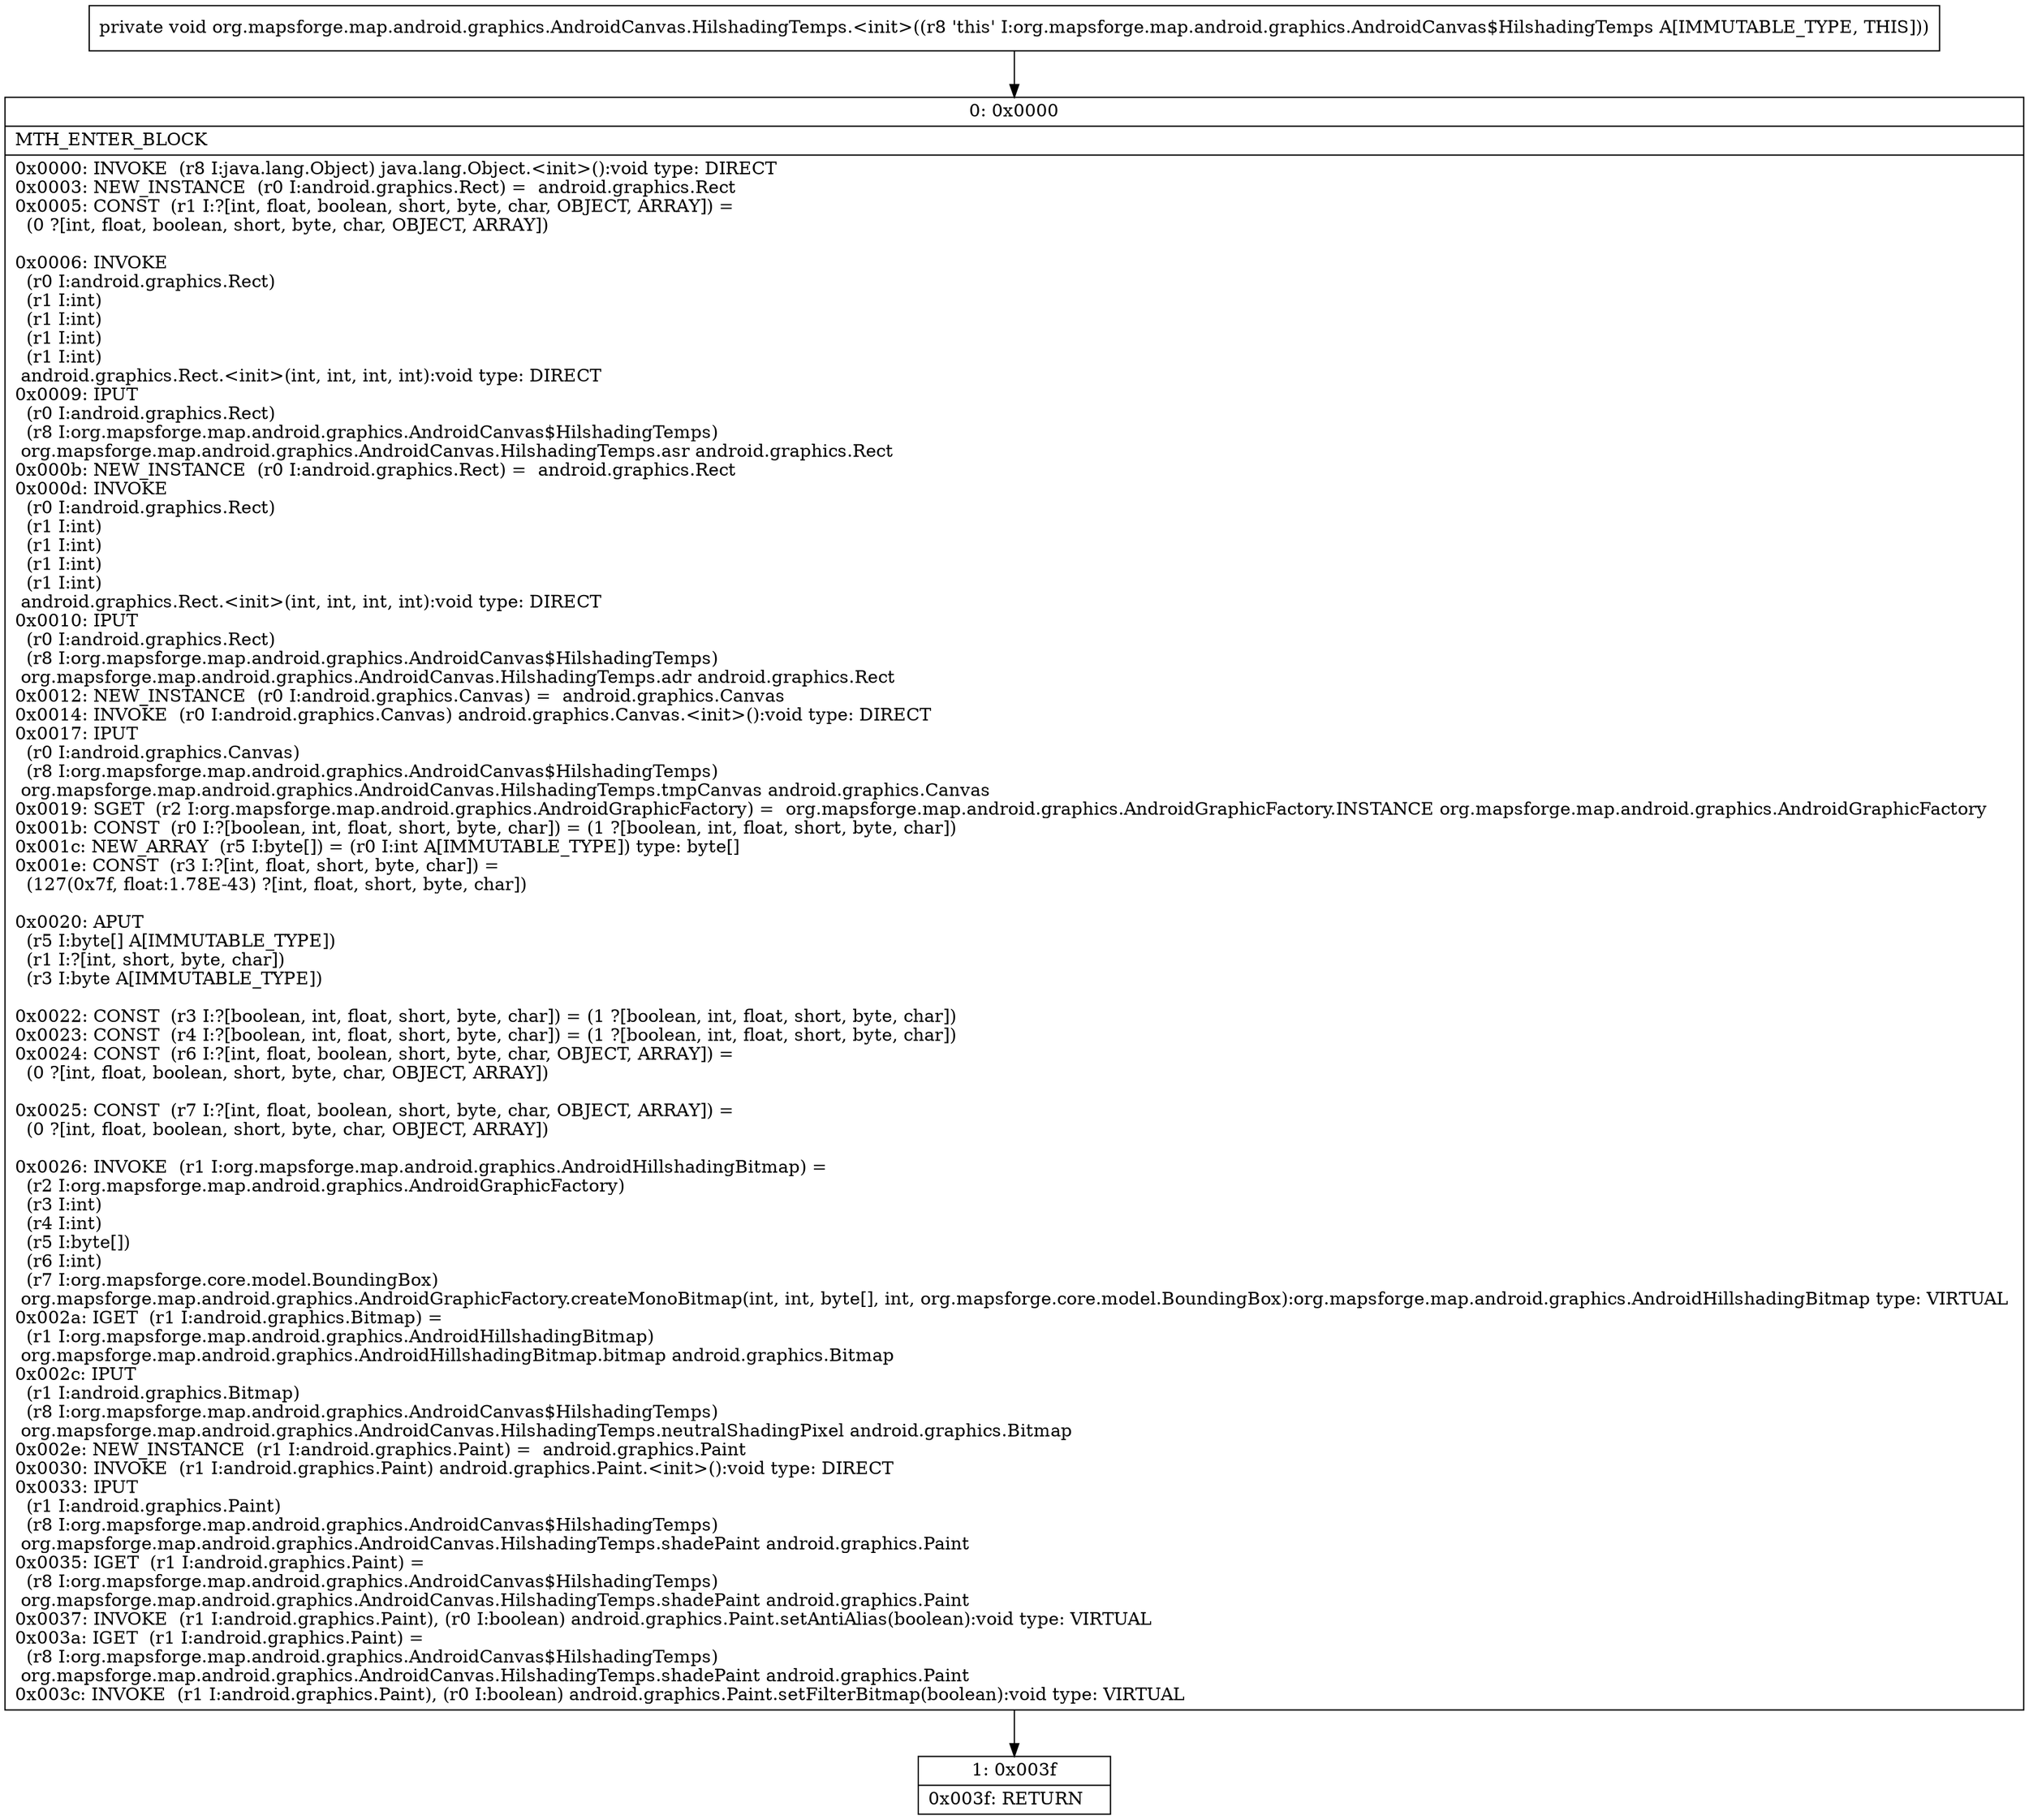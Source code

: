 digraph "CFG fororg.mapsforge.map.android.graphics.AndroidCanvas.HilshadingTemps.\<init\>()V" {
Node_0 [shape=record,label="{0\:\ 0x0000|MTH_ENTER_BLOCK\l|0x0000: INVOKE  (r8 I:java.lang.Object) java.lang.Object.\<init\>():void type: DIRECT \l0x0003: NEW_INSTANCE  (r0 I:android.graphics.Rect) =  android.graphics.Rect \l0x0005: CONST  (r1 I:?[int, float, boolean, short, byte, char, OBJECT, ARRAY]) = \l  (0 ?[int, float, boolean, short, byte, char, OBJECT, ARRAY])\l \l0x0006: INVOKE  \l  (r0 I:android.graphics.Rect)\l  (r1 I:int)\l  (r1 I:int)\l  (r1 I:int)\l  (r1 I:int)\l android.graphics.Rect.\<init\>(int, int, int, int):void type: DIRECT \l0x0009: IPUT  \l  (r0 I:android.graphics.Rect)\l  (r8 I:org.mapsforge.map.android.graphics.AndroidCanvas$HilshadingTemps)\l org.mapsforge.map.android.graphics.AndroidCanvas.HilshadingTemps.asr android.graphics.Rect \l0x000b: NEW_INSTANCE  (r0 I:android.graphics.Rect) =  android.graphics.Rect \l0x000d: INVOKE  \l  (r0 I:android.graphics.Rect)\l  (r1 I:int)\l  (r1 I:int)\l  (r1 I:int)\l  (r1 I:int)\l android.graphics.Rect.\<init\>(int, int, int, int):void type: DIRECT \l0x0010: IPUT  \l  (r0 I:android.graphics.Rect)\l  (r8 I:org.mapsforge.map.android.graphics.AndroidCanvas$HilshadingTemps)\l org.mapsforge.map.android.graphics.AndroidCanvas.HilshadingTemps.adr android.graphics.Rect \l0x0012: NEW_INSTANCE  (r0 I:android.graphics.Canvas) =  android.graphics.Canvas \l0x0014: INVOKE  (r0 I:android.graphics.Canvas) android.graphics.Canvas.\<init\>():void type: DIRECT \l0x0017: IPUT  \l  (r0 I:android.graphics.Canvas)\l  (r8 I:org.mapsforge.map.android.graphics.AndroidCanvas$HilshadingTemps)\l org.mapsforge.map.android.graphics.AndroidCanvas.HilshadingTemps.tmpCanvas android.graphics.Canvas \l0x0019: SGET  (r2 I:org.mapsforge.map.android.graphics.AndroidGraphicFactory) =  org.mapsforge.map.android.graphics.AndroidGraphicFactory.INSTANCE org.mapsforge.map.android.graphics.AndroidGraphicFactory \l0x001b: CONST  (r0 I:?[boolean, int, float, short, byte, char]) = (1 ?[boolean, int, float, short, byte, char]) \l0x001c: NEW_ARRAY  (r5 I:byte[]) = (r0 I:int A[IMMUTABLE_TYPE]) type: byte[] \l0x001e: CONST  (r3 I:?[int, float, short, byte, char]) = \l  (127(0x7f, float:1.78E\-43) ?[int, float, short, byte, char])\l \l0x0020: APUT  \l  (r5 I:byte[] A[IMMUTABLE_TYPE])\l  (r1 I:?[int, short, byte, char])\l  (r3 I:byte A[IMMUTABLE_TYPE])\l \l0x0022: CONST  (r3 I:?[boolean, int, float, short, byte, char]) = (1 ?[boolean, int, float, short, byte, char]) \l0x0023: CONST  (r4 I:?[boolean, int, float, short, byte, char]) = (1 ?[boolean, int, float, short, byte, char]) \l0x0024: CONST  (r6 I:?[int, float, boolean, short, byte, char, OBJECT, ARRAY]) = \l  (0 ?[int, float, boolean, short, byte, char, OBJECT, ARRAY])\l \l0x0025: CONST  (r7 I:?[int, float, boolean, short, byte, char, OBJECT, ARRAY]) = \l  (0 ?[int, float, boolean, short, byte, char, OBJECT, ARRAY])\l \l0x0026: INVOKE  (r1 I:org.mapsforge.map.android.graphics.AndroidHillshadingBitmap) = \l  (r2 I:org.mapsforge.map.android.graphics.AndroidGraphicFactory)\l  (r3 I:int)\l  (r4 I:int)\l  (r5 I:byte[])\l  (r6 I:int)\l  (r7 I:org.mapsforge.core.model.BoundingBox)\l org.mapsforge.map.android.graphics.AndroidGraphicFactory.createMonoBitmap(int, int, byte[], int, org.mapsforge.core.model.BoundingBox):org.mapsforge.map.android.graphics.AndroidHillshadingBitmap type: VIRTUAL \l0x002a: IGET  (r1 I:android.graphics.Bitmap) = \l  (r1 I:org.mapsforge.map.android.graphics.AndroidHillshadingBitmap)\l org.mapsforge.map.android.graphics.AndroidHillshadingBitmap.bitmap android.graphics.Bitmap \l0x002c: IPUT  \l  (r1 I:android.graphics.Bitmap)\l  (r8 I:org.mapsforge.map.android.graphics.AndroidCanvas$HilshadingTemps)\l org.mapsforge.map.android.graphics.AndroidCanvas.HilshadingTemps.neutralShadingPixel android.graphics.Bitmap \l0x002e: NEW_INSTANCE  (r1 I:android.graphics.Paint) =  android.graphics.Paint \l0x0030: INVOKE  (r1 I:android.graphics.Paint) android.graphics.Paint.\<init\>():void type: DIRECT \l0x0033: IPUT  \l  (r1 I:android.graphics.Paint)\l  (r8 I:org.mapsforge.map.android.graphics.AndroidCanvas$HilshadingTemps)\l org.mapsforge.map.android.graphics.AndroidCanvas.HilshadingTemps.shadePaint android.graphics.Paint \l0x0035: IGET  (r1 I:android.graphics.Paint) = \l  (r8 I:org.mapsforge.map.android.graphics.AndroidCanvas$HilshadingTemps)\l org.mapsforge.map.android.graphics.AndroidCanvas.HilshadingTemps.shadePaint android.graphics.Paint \l0x0037: INVOKE  (r1 I:android.graphics.Paint), (r0 I:boolean) android.graphics.Paint.setAntiAlias(boolean):void type: VIRTUAL \l0x003a: IGET  (r1 I:android.graphics.Paint) = \l  (r8 I:org.mapsforge.map.android.graphics.AndroidCanvas$HilshadingTemps)\l org.mapsforge.map.android.graphics.AndroidCanvas.HilshadingTemps.shadePaint android.graphics.Paint \l0x003c: INVOKE  (r1 I:android.graphics.Paint), (r0 I:boolean) android.graphics.Paint.setFilterBitmap(boolean):void type: VIRTUAL \l}"];
Node_1 [shape=record,label="{1\:\ 0x003f|0x003f: RETURN   \l}"];
MethodNode[shape=record,label="{private void org.mapsforge.map.android.graphics.AndroidCanvas.HilshadingTemps.\<init\>((r8 'this' I:org.mapsforge.map.android.graphics.AndroidCanvas$HilshadingTemps A[IMMUTABLE_TYPE, THIS])) }"];
MethodNode -> Node_0;
Node_0 -> Node_1;
}

